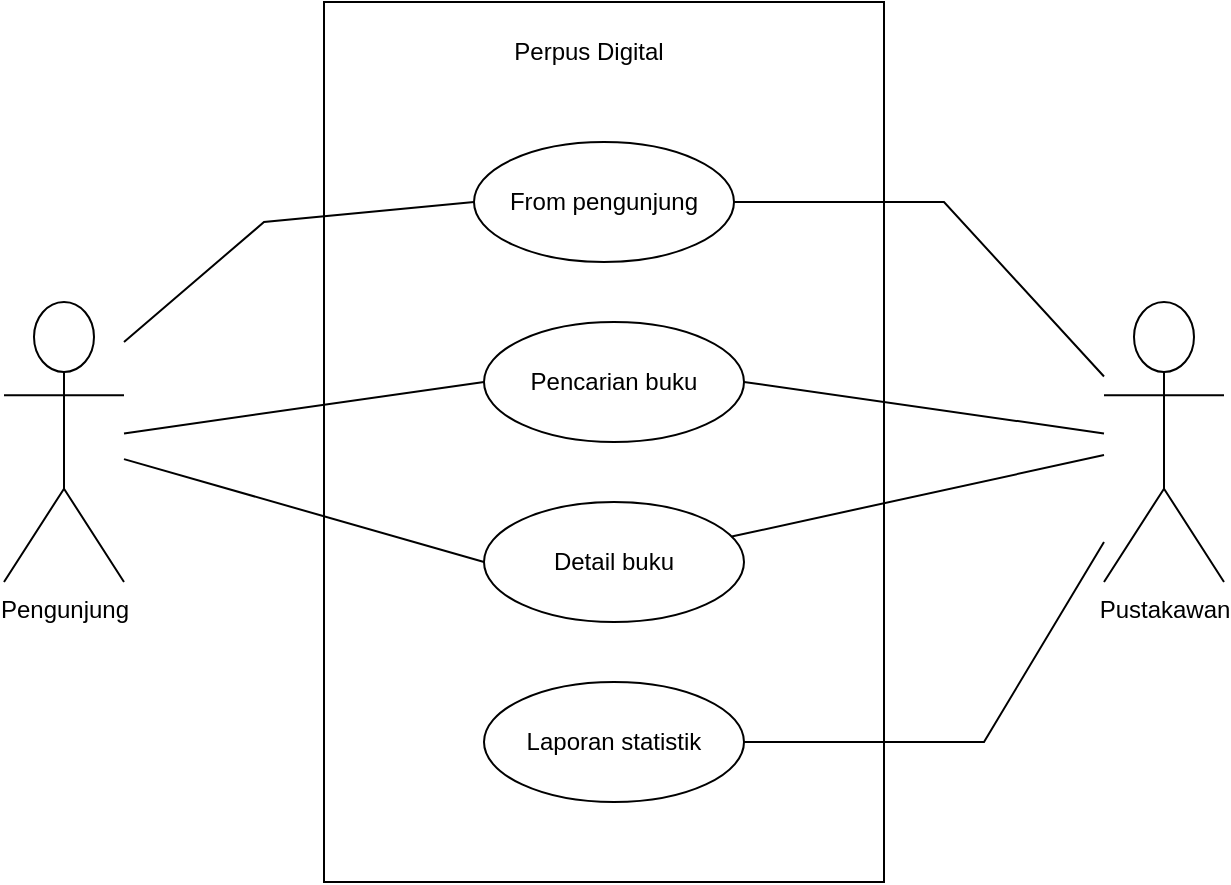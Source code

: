 <mxfile version="23.1.1" type="github">
  <diagram name="Page-1" id="NGeVeZENVF_6QmEfX9vV">
    <mxGraphModel dx="880" dy="460" grid="1" gridSize="10" guides="1" tooltips="1" connect="1" arrows="1" fold="1" page="1" pageScale="1" pageWidth="850" pageHeight="1100" math="0" shadow="0">
      <root>
        <mxCell id="0" />
        <mxCell id="1" parent="0" />
        <mxCell id="wGJYUjoPk-s7y8s0GdfZ-2" value="" style="rounded=0;whiteSpace=wrap;html=1;" vertex="1" parent="1">
          <mxGeometry x="280" y="400" width="280" height="440" as="geometry" />
        </mxCell>
        <mxCell id="wGJYUjoPk-s7y8s0GdfZ-4" value="Perpus Digital" style="text;html=1;strokeColor=none;fillColor=none;align=center;verticalAlign=middle;whiteSpace=wrap;rounded=0;" vertex="1" parent="1">
          <mxGeometry x="360" y="410" width="105" height="30" as="geometry" />
        </mxCell>
        <mxCell id="wGJYUjoPk-s7y8s0GdfZ-6" value="From pengunjung" style="ellipse;whiteSpace=wrap;html=1;" vertex="1" parent="1">
          <mxGeometry x="355" y="470" width="130" height="60" as="geometry" />
        </mxCell>
        <mxCell id="wGJYUjoPk-s7y8s0GdfZ-7" value="Pencarian buku" style="ellipse;whiteSpace=wrap;html=1;" vertex="1" parent="1">
          <mxGeometry x="360" y="560" width="130" height="60" as="geometry" />
        </mxCell>
        <mxCell id="wGJYUjoPk-s7y8s0GdfZ-9" value="Detail buku" style="ellipse;whiteSpace=wrap;html=1;" vertex="1" parent="1">
          <mxGeometry x="360" y="650" width="130" height="60" as="geometry" />
        </mxCell>
        <mxCell id="wGJYUjoPk-s7y8s0GdfZ-10" value="Laporan statistik" style="ellipse;whiteSpace=wrap;html=1;" vertex="1" parent="1">
          <mxGeometry x="360" y="740" width="130" height="60" as="geometry" />
        </mxCell>
        <mxCell id="wGJYUjoPk-s7y8s0GdfZ-12" value="Pengunjung" style="shape=umlActor;verticalLabelPosition=bottom;verticalAlign=top;html=1;outlineConnect=0;" vertex="1" parent="1">
          <mxGeometry x="120" y="550" width="60" height="140" as="geometry" />
        </mxCell>
        <mxCell id="wGJYUjoPk-s7y8s0GdfZ-13" value="Pustakawan" style="shape=umlActor;verticalLabelPosition=bottom;verticalAlign=top;html=1;outlineConnect=0;" vertex="1" parent="1">
          <mxGeometry x="670" y="550" width="60" height="140" as="geometry" />
        </mxCell>
        <mxCell id="wGJYUjoPk-s7y8s0GdfZ-17" value="" style="endArrow=none;html=1;rounded=0;entryX=0;entryY=0.5;entryDx=0;entryDy=0;" edge="1" parent="1" target="wGJYUjoPk-s7y8s0GdfZ-6">
          <mxGeometry width="50" height="50" relative="1" as="geometry">
            <mxPoint x="180" y="570" as="sourcePoint" />
            <mxPoint x="260" y="550" as="targetPoint" />
            <Array as="points">
              <mxPoint x="250" y="510" />
            </Array>
          </mxGeometry>
        </mxCell>
        <mxCell id="wGJYUjoPk-s7y8s0GdfZ-18" value="" style="endArrow=none;html=1;rounded=0;entryX=0;entryY=0.5;entryDx=0;entryDy=0;" edge="1" parent="1" source="wGJYUjoPk-s7y8s0GdfZ-12" target="wGJYUjoPk-s7y8s0GdfZ-7">
          <mxGeometry width="50" height="50" relative="1" as="geometry">
            <mxPoint x="230" y="625" as="sourcePoint" />
            <mxPoint x="340" y="590" as="targetPoint" />
          </mxGeometry>
        </mxCell>
        <mxCell id="wGJYUjoPk-s7y8s0GdfZ-19" value="" style="endArrow=none;html=1;rounded=0;entryX=0;entryY=0.5;entryDx=0;entryDy=0;" edge="1" parent="1" source="wGJYUjoPk-s7y8s0GdfZ-12" target="wGJYUjoPk-s7y8s0GdfZ-9">
          <mxGeometry width="50" height="50" relative="1" as="geometry">
            <mxPoint x="220" y="680" as="sourcePoint" />
            <mxPoint x="270" y="630" as="targetPoint" />
          </mxGeometry>
        </mxCell>
        <mxCell id="wGJYUjoPk-s7y8s0GdfZ-21" value="" style="endArrow=none;html=1;rounded=0;exitX=1;exitY=0.5;exitDx=0;exitDy=0;" edge="1" parent="1" source="wGJYUjoPk-s7y8s0GdfZ-6" target="wGJYUjoPk-s7y8s0GdfZ-13">
          <mxGeometry width="50" height="50" relative="1" as="geometry">
            <mxPoint x="590" y="610" as="sourcePoint" />
            <mxPoint x="640" y="560" as="targetPoint" />
            <Array as="points">
              <mxPoint x="590" y="500" />
            </Array>
          </mxGeometry>
        </mxCell>
        <mxCell id="wGJYUjoPk-s7y8s0GdfZ-22" value="" style="endArrow=none;html=1;rounded=0;exitX=1;exitY=0.5;exitDx=0;exitDy=0;" edge="1" parent="1" source="wGJYUjoPk-s7y8s0GdfZ-7" target="wGJYUjoPk-s7y8s0GdfZ-13">
          <mxGeometry width="50" height="50" relative="1" as="geometry">
            <mxPoint x="560" y="670" as="sourcePoint" />
            <mxPoint x="610" y="620" as="targetPoint" />
          </mxGeometry>
        </mxCell>
        <mxCell id="wGJYUjoPk-s7y8s0GdfZ-23" value="" style="endArrow=none;html=1;rounded=0;" edge="1" parent="1" source="wGJYUjoPk-s7y8s0GdfZ-9" target="wGJYUjoPk-s7y8s0GdfZ-13">
          <mxGeometry width="50" height="50" relative="1" as="geometry">
            <mxPoint x="491" y="673" as="sourcePoint" />
            <mxPoint x="620" y="630" as="targetPoint" />
          </mxGeometry>
        </mxCell>
        <mxCell id="wGJYUjoPk-s7y8s0GdfZ-24" value="" style="endArrow=none;html=1;rounded=0;" edge="1" parent="1" source="wGJYUjoPk-s7y8s0GdfZ-10" target="wGJYUjoPk-s7y8s0GdfZ-13">
          <mxGeometry width="50" height="50" relative="1" as="geometry">
            <mxPoint x="580" y="790" as="sourcePoint" />
            <mxPoint x="630" y="710" as="targetPoint" />
            <Array as="points">
              <mxPoint x="610" y="770" />
            </Array>
          </mxGeometry>
        </mxCell>
      </root>
    </mxGraphModel>
  </diagram>
</mxfile>
